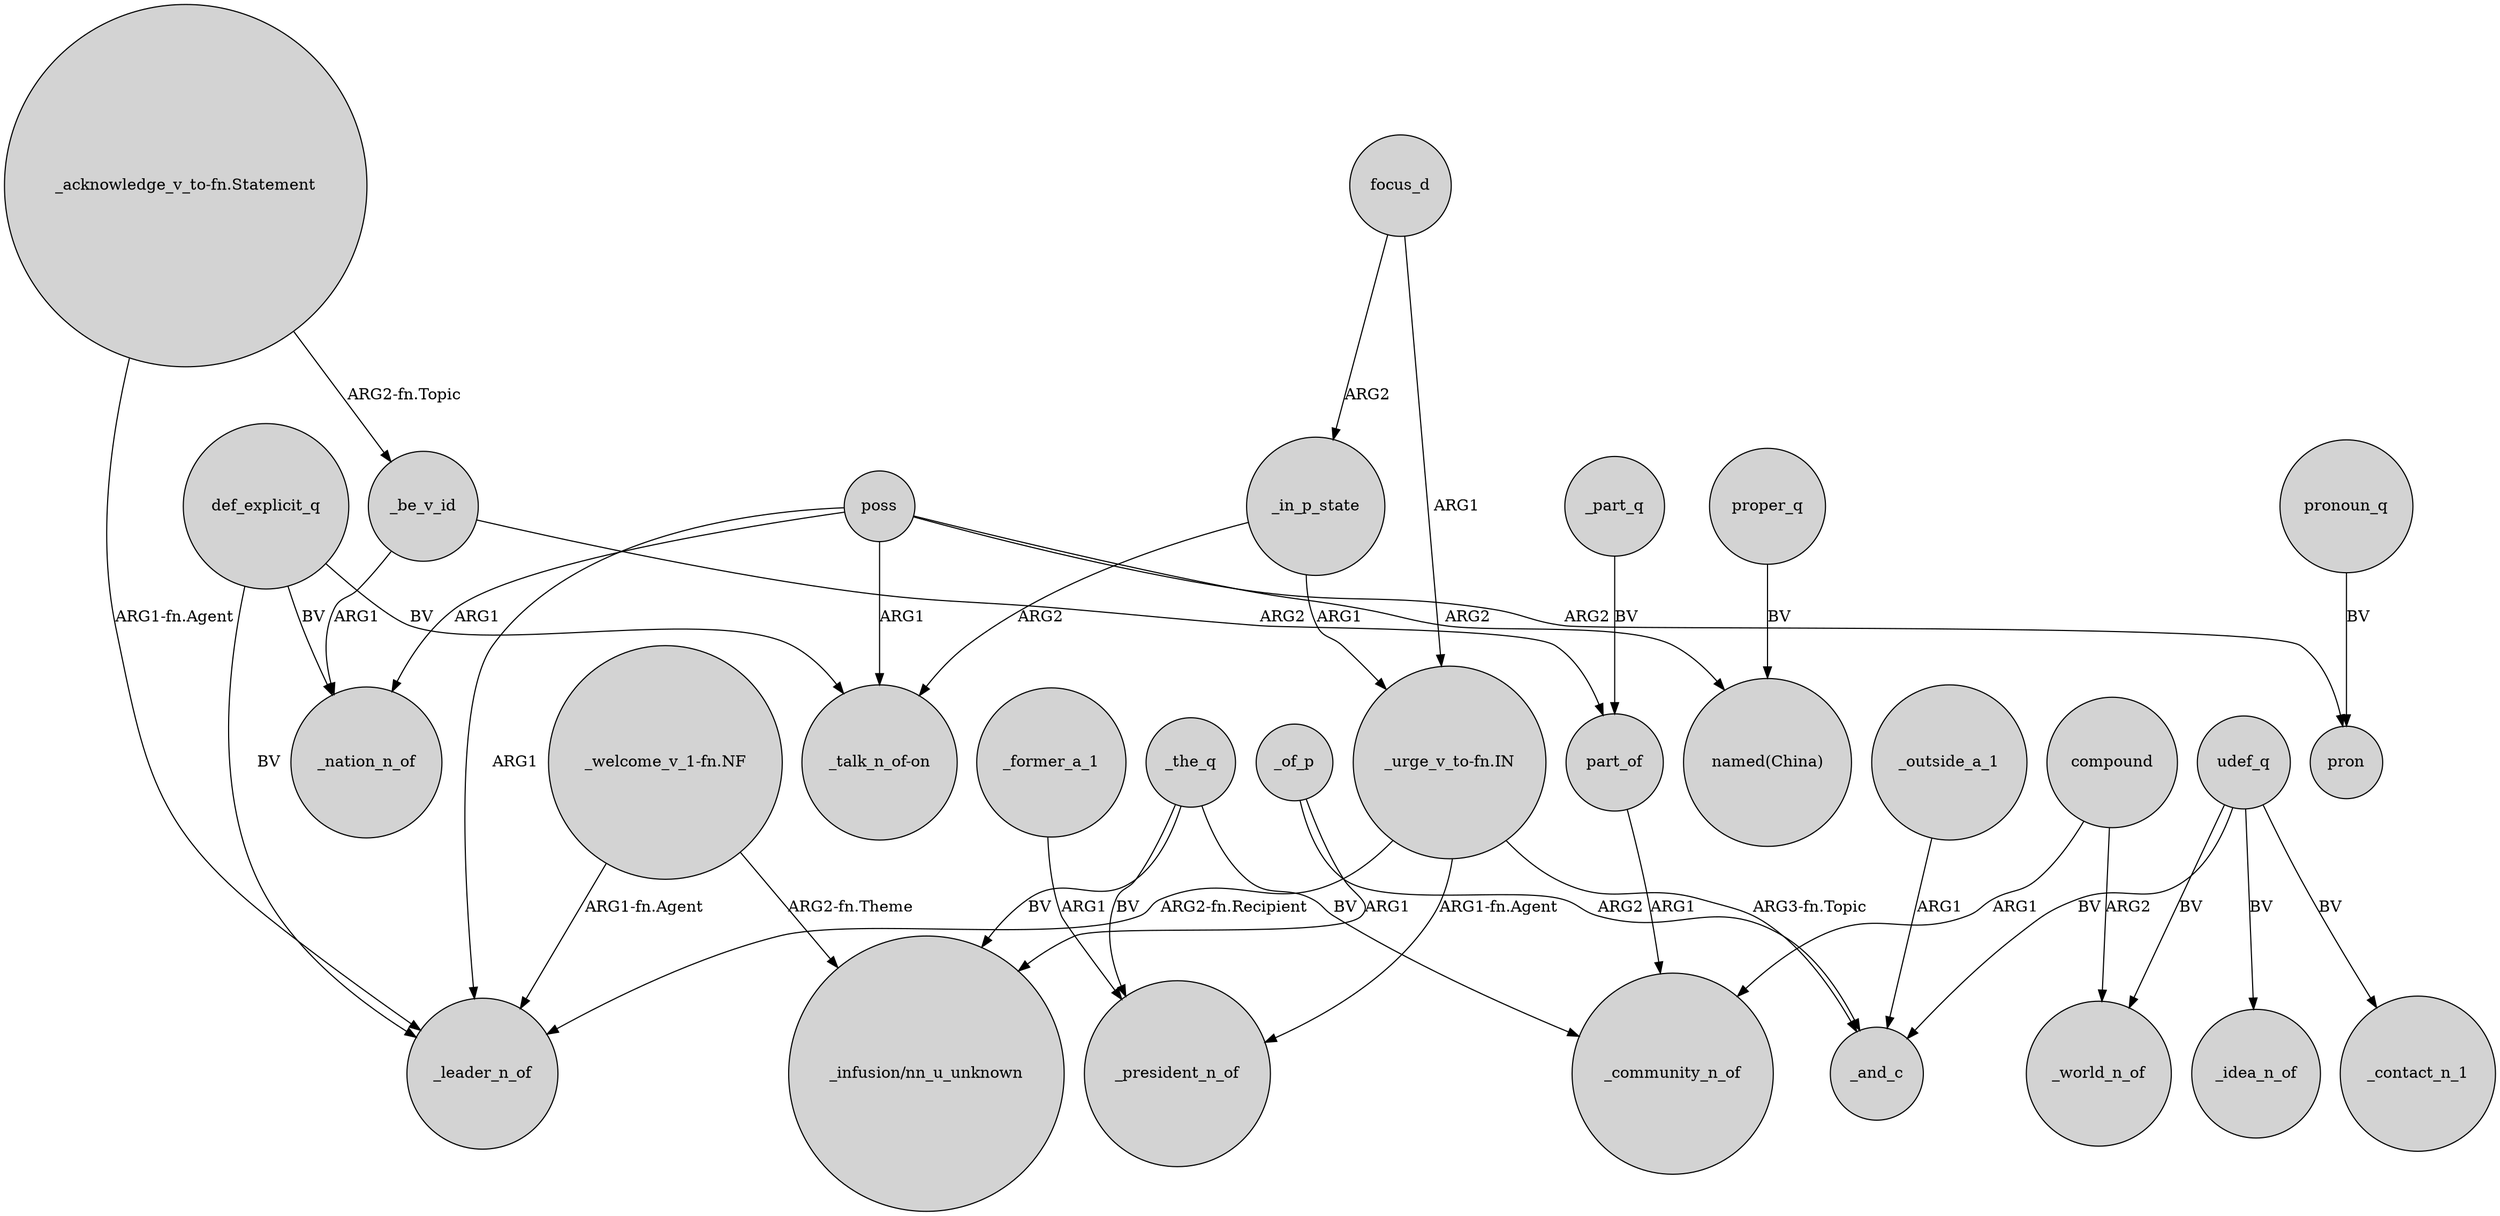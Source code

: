 digraph {
	node [shape=circle style=filled]
	def_explicit_q -> _leader_n_of [label=BV]
	_the_q -> "_infusion/nn_u_unknown" [label=BV]
	_in_p_state -> "_urge_v_to-fn.IN" [label=ARG1]
	_former_a_1 -> _president_n_of [label=ARG1]
	"_urge_v_to-fn.IN" -> _president_n_of [label="ARG1-fn.Agent"]
	poss -> pron [label=ARG2]
	"_acknowledge_v_to-fn.Statement" -> _be_v_id [label="ARG2-fn.Topic"]
	compound -> _world_n_of [label=ARG2]
	udef_q -> _idea_n_of [label=BV]
	focus_d -> "_urge_v_to-fn.IN" [label=ARG1]
	_be_v_id -> _nation_n_of [label=ARG1]
	focus_d -> _in_p_state [label=ARG2]
	_of_p -> _and_c [label=ARG2]
	udef_q -> _world_n_of [label=BV]
	poss -> _leader_n_of [label=ARG1]
	_outside_a_1 -> _and_c [label=ARG1]
	_part_q -> part_of [label=BV]
	poss -> "named(China)" [label=ARG2]
	poss -> _nation_n_of [label=ARG1]
	_of_p -> "_infusion/nn_u_unknown" [label=ARG1]
	def_explicit_q -> _nation_n_of [label=BV]
	pronoun_q -> pron [label=BV]
	"_acknowledge_v_to-fn.Statement" -> _leader_n_of [label="ARG1-fn.Agent"]
	def_explicit_q -> "_talk_n_of-on" [label=BV]
	part_of -> _community_n_of [label=ARG1]
	poss -> "_talk_n_of-on" [label=ARG1]
	_the_q -> _president_n_of [label=BV]
	"_urge_v_to-fn.IN" -> _and_c [label="ARG3-fn.Topic"]
	compound -> _community_n_of [label=ARG1]
	proper_q -> "named(China)" [label=BV]
	udef_q -> _contact_n_1 [label=BV]
	_in_p_state -> "_talk_n_of-on" [label=ARG2]
	"_urge_v_to-fn.IN" -> _leader_n_of [label="ARG2-fn.Recipient"]
	_the_q -> _community_n_of [label=BV]
	_be_v_id -> part_of [label=ARG2]
	udef_q -> _and_c [label=BV]
	"_welcome_v_1-fn.NF" -> _leader_n_of [label="ARG1-fn.Agent"]
	"_welcome_v_1-fn.NF" -> "_infusion/nn_u_unknown" [label="ARG2-fn.Theme"]
}
